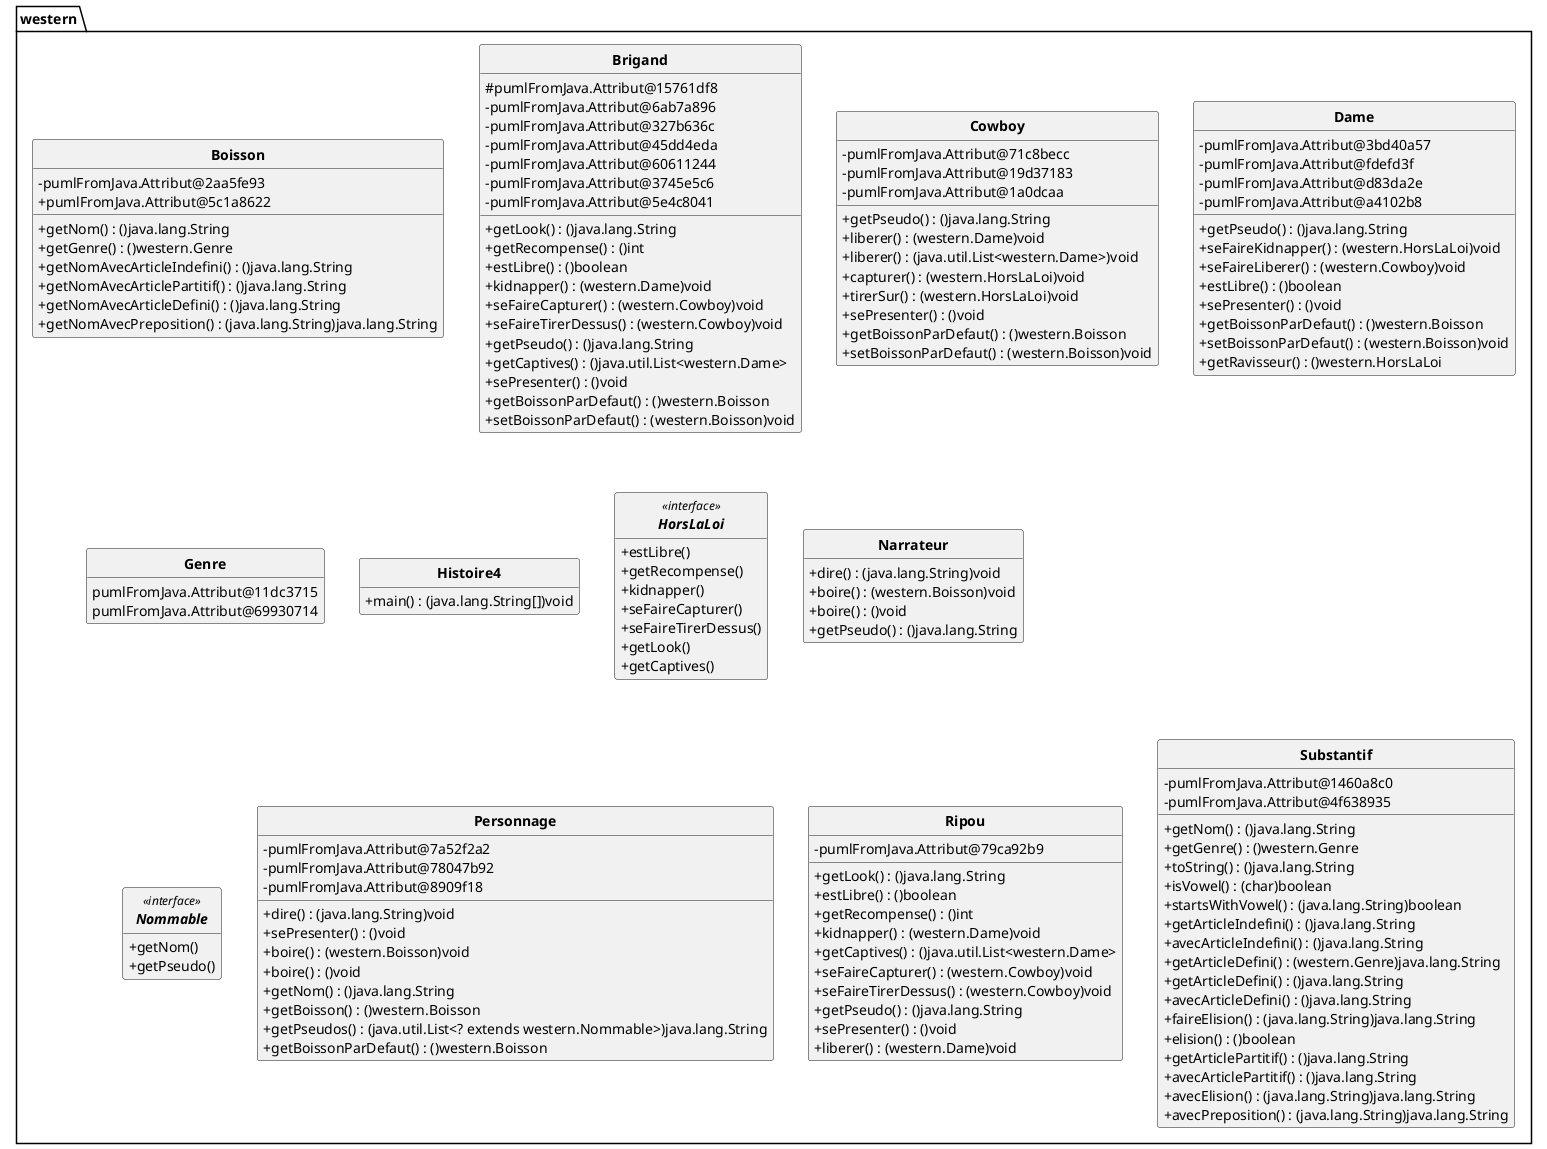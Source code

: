 @startuml
'https://plantuml.com/class-diagram
skinparam style strictuml
skinparam classAttributeIconSize 0
skinparam classFontStyle Bold

hide empty members

package western{
class Boisson{
- pumlFromJava.Attribut@2aa5fe93
+ pumlFromJava.Attribut@5c1a8622
+ getNom() : ()java.lang.String
+ getGenre() : ()western.Genre
+ getNomAvecArticleIndefini() : ()java.lang.String
+ getNomAvecArticlePartitif() : ()java.lang.String
+ getNomAvecArticleDefini() : ()java.lang.String
+ getNomAvecPreposition() : (java.lang.String)java.lang.String
}

class Brigand{
# pumlFromJava.Attribut@15761df8
- pumlFromJava.Attribut@6ab7a896
- pumlFromJava.Attribut@327b636c
- pumlFromJava.Attribut@45dd4eda
- pumlFromJava.Attribut@60611244
- pumlFromJava.Attribut@3745e5c6
- pumlFromJava.Attribut@5e4c8041
+ getLook() : ()java.lang.String
+ getRecompense() : ()int
+ estLibre() : ()boolean
+ kidnapper() : (western.Dame)void
+ seFaireCapturer() : (western.Cowboy)void
+ seFaireTirerDessus() : (western.Cowboy)void
+ getPseudo() : ()java.lang.String
+ getCaptives() : ()java.util.List<western.Dame>
+ sePresenter() : ()void
+ getBoissonParDefaut() : ()western.Boisson
+ setBoissonParDefaut() : (western.Boisson)void
}

class Cowboy{
- pumlFromJava.Attribut@71c8becc
- pumlFromJava.Attribut@19d37183
- pumlFromJava.Attribut@1a0dcaa
+ getPseudo() : ()java.lang.String
+ liberer() : (western.Dame)void
+ liberer() : (java.util.List<western.Dame>)void
+ capturer() : (western.HorsLaLoi)void
+ tirerSur() : (western.HorsLaLoi)void
+ sePresenter() : ()void
+ getBoissonParDefaut() : ()western.Boisson
+ setBoissonParDefaut() : (western.Boisson)void
}

class Dame{
- pumlFromJava.Attribut@3bd40a57
- pumlFromJava.Attribut@fdefd3f
- pumlFromJava.Attribut@d83da2e
- pumlFromJava.Attribut@a4102b8
+ getPseudo() : ()java.lang.String
+ seFaireKidnapper() : (western.HorsLaLoi)void
+ seFaireLiberer() : (western.Cowboy)void
+ estLibre() : ()boolean
+ sePresenter() : ()void
+ getBoissonParDefaut() : ()western.Boisson
+ setBoissonParDefaut() : (western.Boisson)void
+ getRavisseur() : ()western.HorsLaLoi
}

class Genre{
pumlFromJava.Attribut@11dc3715
pumlFromJava.Attribut@69930714
}

class Histoire4{
+ main() : (java.lang.String[])void
}

interface HorsLaLoi<<interface>>{
+ estLibre()
+ getRecompense()
+ kidnapper()
+ seFaireCapturer()
+ seFaireTirerDessus()
+ getLook()
+ getCaptives()
}

class Narrateur{
+ dire() : (java.lang.String)void
+ boire() : (western.Boisson)void
+ boire() : ()void
+ getPseudo() : ()java.lang.String
}

interface Nommable<<interface>>{
+ getNom()
+ getPseudo()
}

class Personnage{
- pumlFromJava.Attribut@7a52f2a2
- pumlFromJava.Attribut@78047b92
- pumlFromJava.Attribut@8909f18
+ dire() : (java.lang.String)void
+ sePresenter() : ()void
+ boire() : (western.Boisson)void
+ boire() : ()void
+ getNom() : ()java.lang.String
+ getBoisson() : ()western.Boisson
+ getPseudos() : (java.util.List<? extends western.Nommable>)java.lang.String
+ getBoissonParDefaut() : ()western.Boisson
}

class Ripou{
- pumlFromJava.Attribut@79ca92b9
+ getLook() : ()java.lang.String
+ estLibre() : ()boolean
+ getRecompense() : ()int
+ kidnapper() : (western.Dame)void
+ getCaptives() : ()java.util.List<western.Dame>
+ seFaireCapturer() : (western.Cowboy)void
+ seFaireTirerDessus() : (western.Cowboy)void
+ getPseudo() : ()java.lang.String
+ sePresenter() : ()void
+ liberer() : (western.Dame)void
}

class Substantif{
- pumlFromJava.Attribut@1460a8c0
- pumlFromJava.Attribut@4f638935
+ getNom() : ()java.lang.String
+ getGenre() : ()western.Genre
+ toString() : ()java.lang.String
+ isVowel() : (char)boolean
+ startsWithVowel() : (java.lang.String)boolean
+ getArticleIndefini() : ()java.lang.String
+ avecArticleIndefini() : ()java.lang.String
+ getArticleDefini() : (western.Genre)java.lang.String
+ getArticleDefini() : ()java.lang.String
+ avecArticleDefini() : ()java.lang.String
+ faireElision() : (java.lang.String)java.lang.String
+ elision() : ()boolean
+ getArticlePartitif() : ()java.lang.String
+ avecArticlePartitif() : ()java.lang.String
+ avecElision() : (java.lang.String)java.lang.String
+ avecPreposition() : (java.lang.String)java.lang.String
}


}
@enduml